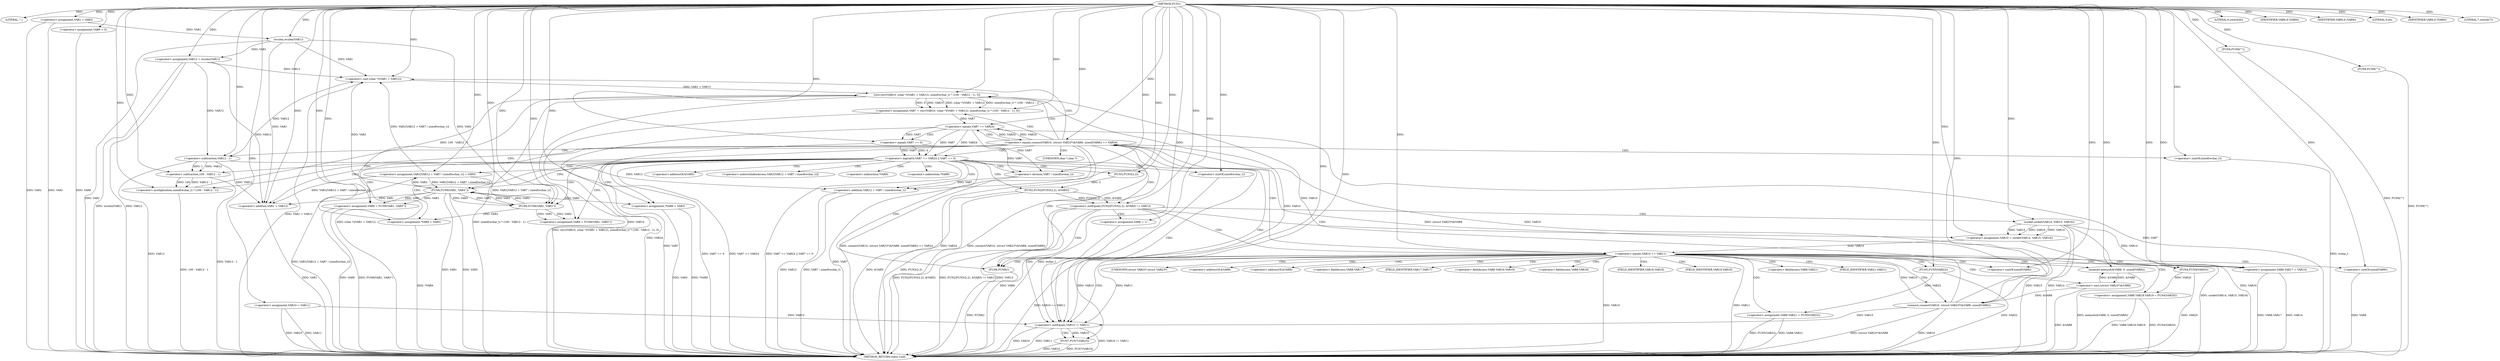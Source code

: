 digraph FUN1 {  
"1000100" [label = "(METHOD,FUN1)" ]
"1000283" [label = "(METHOD_RETURN,static void)" ]
"1000103" [label = "(LITERAL,\"\",)" ]
"1000104" [label = "(<operator>.assignment,VAR1 = VAR2)" ]
"1000108" [label = "(LITERAL,6,switch(6))" ]
"1000114" [label = "(<operator>.assignment,VAR6 = 0)" ]
"1000121" [label = "(<operator>.assignment,VAR10 = VAR11)" ]
"1000125" [label = "(<operator>.assignment,VAR12 = wcslen(VAR1))" ]
"1000127" [label = "(wcslen,wcslen(VAR1))" ]
"1000132" [label = "(<operator>.notEquals,FUN2(FUN3(2,2), &VAR5) != VAR13)" ]
"1000133" [label = "(FUN2,FUN2(FUN3(2,2), &VAR5))" ]
"1000134" [label = "(FUN3,FUN3(2,2))" ]
"1000142" [label = "(<operator>.assignment,VAR6 = 1)" ]
"1000145" [label = "(<operator>.assignment,VAR10 = socket(VAR14, VAR15, VAR16))" ]
"1000147" [label = "(socket,socket(VAR14, VAR15, VAR16))" ]
"1000152" [label = "(<operator>.equals,VAR10 == VAR11)" ]
"1000157" [label = "(memset,memset(&VAR8, 0, sizeof(VAR8)))" ]
"1000161" [label = "(<operator>.sizeOf,sizeof(VAR8))" ]
"1000163" [label = "(<operator>.assignment,VAR8.VAR17 = VAR14)" ]
"1000168" [label = "(<operator>.assignment,VAR8.VAR18.VAR19 = FUN4(VAR20))" ]
"1000174" [label = "(FUN4,FUN4(VAR20))" ]
"1000176" [label = "(<operator>.assignment,VAR8.VAR21 = FUN5(VAR22))" ]
"1000180" [label = "(FUN5,FUN5(VAR22))" ]
"1000183" [label = "(<operator>.equals,connect(VAR10, (struct VAR23*)&VAR8, sizeof(VAR8)) == VAR24)" ]
"1000184" [label = "(connect,connect(VAR10, (struct VAR23*)&VAR8, sizeof(VAR8)))" ]
"1000186" [label = "(<operator>.cast,(struct VAR23*)&VAR8)" ]
"1000190" [label = "(<operator>.sizeOf,sizeof(VAR8))" ]
"1000195" [label = "(<operator>.assignment,VAR7 = recv(VAR10, (char *)(VAR1 + VAR12), sizeof(wchar_t) * (100 - VAR12 - 1), 0))" ]
"1000197" [label = "(recv,recv(VAR10, (char *)(VAR1 + VAR12), sizeof(wchar_t) * (100 - VAR12 - 1), 0))" ]
"1000199" [label = "(<operator>.cast,(char *)(VAR1 + VAR12))" ]
"1000201" [label = "(<operator>.addition,VAR1 + VAR12)" ]
"1000204" [label = "(<operator>.multiplication,sizeof(wchar_t) * (100 - VAR12 - 1))" ]
"1000205" [label = "(<operator>.sizeOf,sizeof(wchar_t))" ]
"1000207" [label = "(<operator>.subtraction,100 - VAR12 - 1)" ]
"1000209" [label = "(<operator>.subtraction,VAR12 - 1)" ]
"1000214" [label = "(<operator>.logicalOr,VAR7 == VAR24 || VAR7 == 0)" ]
"1000215" [label = "(<operator>.equals,VAR7 == VAR24)" ]
"1000218" [label = "(<operator>.equals,VAR7 == 0)" ]
"1000223" [label = "(<operator>.assignment,VAR1[VAR12 + VAR7 / sizeof(wchar_t)] = VAR3)" ]
"1000226" [label = "(<operator>.addition,VAR12 + VAR7 / sizeof(wchar_t))" ]
"1000228" [label = "(<operator>.division,VAR7 / sizeof(wchar_t))" ]
"1000230" [label = "(<operator>.sizeOf,sizeof(wchar_t))" ]
"1000233" [label = "(<operator>.assignment,VAR9 = FUN6(VAR1, VAR3''))" ]
"1000235" [label = "(FUN6,FUN6(VAR1, VAR3''))" ]
"1000239" [label = "(IDENTIFIER,VAR9,if (VAR9))" ]
"1000241" [label = "(<operator>.assignment,*VAR9 = VAR3)" ]
"1000245" [label = "(<operator>.assignment,VAR9 = FUN6(VAR1, VAR3''))" ]
"1000247" [label = "(FUN6,FUN6(VAR1, VAR3''))" ]
"1000251" [label = "(IDENTIFIER,VAR9,if (VAR9))" ]
"1000253" [label = "(<operator>.assignment,*VAR9 = VAR3)" ]
"1000257" [label = "(LITERAL,0,do)" ]
"1000259" [label = "(<operator>.notEquals,VAR10 != VAR11)" ]
"1000263" [label = "(FUN7,FUN7(VAR10))" ]
"1000266" [label = "(IDENTIFIER,VAR6,if (VAR6))" ]
"1000268" [label = "(FUN8,FUN8())" ]
"1000271" [label = "(FUN9,FUN9(\"\"))" ]
"1000275" [label = "(LITERAL,7,switch(7))" ]
"1000280" [label = "(FUN9,FUN9(\"\"))" ]
"1000137" [label = "(<operator>.addressOf,&VAR5)" ]
"1000158" [label = "(<operator>.addressOf,&VAR8)" ]
"1000164" [label = "(<operator>.fieldAccess,VAR8.VAR17)" ]
"1000166" [label = "(FIELD_IDENTIFIER,VAR17,VAR17)" ]
"1000169" [label = "(<operator>.fieldAccess,VAR8.VAR18.VAR19)" ]
"1000170" [label = "(<operator>.fieldAccess,VAR8.VAR18)" ]
"1000172" [label = "(FIELD_IDENTIFIER,VAR18,VAR18)" ]
"1000173" [label = "(FIELD_IDENTIFIER,VAR19,VAR19)" ]
"1000177" [label = "(<operator>.fieldAccess,VAR8.VAR21)" ]
"1000179" [label = "(FIELD_IDENTIFIER,VAR21,VAR21)" ]
"1000187" [label = "(UNKNOWN,struct VAR23*,struct VAR23*)" ]
"1000188" [label = "(<operator>.addressOf,&VAR8)" ]
"1000200" [label = "(UNKNOWN,char *,char *)" ]
"1000224" [label = "(<operator>.indirectIndexAccess,VAR1[VAR12 + VAR7 / sizeof(wchar_t)])" ]
"1000242" [label = "(<operator>.indirection,*VAR9)" ]
"1000254" [label = "(<operator>.indirection,*VAR9)" ]
  "1000184" -> "1000283"  [ label = "DDG: VAR10"] 
  "1000209" -> "1000283"  [ label = "DDG: VAR12"] 
  "1000180" -> "1000283"  [ label = "DDG: VAR22"] 
  "1000230" -> "1000283"  [ label = "DDG: wchar_t"] 
  "1000132" -> "1000283"  [ label = "DDG: FUN2(FUN3(2,2), &VAR5)"] 
  "1000152" -> "1000283"  [ label = "DDG: VAR11"] 
  "1000259" -> "1000283"  [ label = "DDG: VAR10 != VAR11"] 
  "1000186" -> "1000283"  [ label = "DDG: &VAR8"] 
  "1000247" -> "1000283"  [ label = "DDG: VAR1"] 
  "1000163" -> "1000283"  [ label = "DDG: VAR8.VAR17"] 
  "1000259" -> "1000283"  [ label = "DDG: VAR10"] 
  "1000184" -> "1000283"  [ label = "DDG: (struct VAR23*)&VAR8"] 
  "1000125" -> "1000283"  [ label = "DDG: VAR12"] 
  "1000199" -> "1000283"  [ label = "DDG: VAR1 + VAR12"] 
  "1000226" -> "1000283"  [ label = "DDG: VAR12"] 
  "1000207" -> "1000283"  [ label = "DDG: VAR12 - 1"] 
  "1000168" -> "1000283"  [ label = "DDG: VAR8.VAR18.VAR19"] 
  "1000280" -> "1000283"  [ label = "DDG: FUN9(\"\")"] 
  "1000215" -> "1000283"  [ label = "DDG: VAR7"] 
  "1000157" -> "1000283"  [ label = "DDG: memset(&VAR8, 0, sizeof(VAR8))"] 
  "1000104" -> "1000283"  [ label = "DDG: VAR1"] 
  "1000218" -> "1000283"  [ label = "DDG: VAR7"] 
  "1000215" -> "1000283"  [ label = "DDG: VAR24"] 
  "1000226" -> "1000283"  [ label = "DDG: VAR7 / sizeof(wchar_t)"] 
  "1000214" -> "1000283"  [ label = "DDG: VAR7 == VAR24 || VAR7 == 0"] 
  "1000253" -> "1000283"  [ label = "DDG: *VAR9"] 
  "1000205" -> "1000283"  [ label = "DDG: wchar_t"] 
  "1000121" -> "1000283"  [ label = "DDG: VAR11"] 
  "1000132" -> "1000283"  [ label = "DDG: FUN2(FUN3(2,2), &VAR5) != VAR13"] 
  "1000132" -> "1000283"  [ label = "DDG: VAR13"] 
  "1000183" -> "1000283"  [ label = "DDG: connect(VAR10, (struct VAR23*)&VAR8, sizeof(VAR8))"] 
  "1000152" -> "1000283"  [ label = "DDG: VAR10 == VAR11"] 
  "1000268" -> "1000283"  [ label = "DDG: FUN8()"] 
  "1000228" -> "1000283"  [ label = "DDG: VAR7"] 
  "1000163" -> "1000283"  [ label = "DDG: VAR14"] 
  "1000133" -> "1000283"  [ label = "DDG: FUN3(2,2)"] 
  "1000190" -> "1000283"  [ label = "DDG: VAR8"] 
  "1000114" -> "1000283"  [ label = "DDG: VAR6"] 
  "1000263" -> "1000283"  [ label = "DDG: FUN7(VAR10)"] 
  "1000176" -> "1000283"  [ label = "DDG: FUN5(VAR22)"] 
  "1000263" -> "1000283"  [ label = "DDG: VAR10"] 
  "1000214" -> "1000283"  [ label = "DDG: VAR7 == 0"] 
  "1000147" -> "1000283"  [ label = "DDG: VAR15"] 
  "1000147" -> "1000283"  [ label = "DDG: VAR14"] 
  "1000204" -> "1000283"  [ label = "DDG: 100 - VAR12 - 1"] 
  "1000125" -> "1000283"  [ label = "DDG: wcslen(VAR1)"] 
  "1000152" -> "1000283"  [ label = "DDG: VAR10"] 
  "1000195" -> "1000283"  [ label = "DDG: recv(VAR10, (char *)(VAR1 + VAR12), sizeof(wchar_t) * (100 - VAR12 - 1), 0)"] 
  "1000197" -> "1000283"  [ label = "DDG: (char *)(VAR1 + VAR12)"] 
  "1000121" -> "1000283"  [ label = "DDG: VAR10"] 
  "1000241" -> "1000283"  [ label = "DDG: *VAR9"] 
  "1000142" -> "1000283"  [ label = "DDG: VAR6"] 
  "1000214" -> "1000283"  [ label = "DDG: VAR7 == VAR24"] 
  "1000176" -> "1000283"  [ label = "DDG: VAR8.VAR21"] 
  "1000147" -> "1000283"  [ label = "DDG: VAR16"] 
  "1000259" -> "1000283"  [ label = "DDG: VAR11"] 
  "1000127" -> "1000283"  [ label = "DDG: VAR1"] 
  "1000253" -> "1000283"  [ label = "DDG: VAR3"] 
  "1000245" -> "1000283"  [ label = "DDG: VAR9"] 
  "1000145" -> "1000283"  [ label = "DDG: socket(VAR14, VAR15, VAR16)"] 
  "1000271" -> "1000283"  [ label = "DDG: FUN9(\"\")"] 
  "1000183" -> "1000283"  [ label = "DDG: connect(VAR10, (struct VAR23*)&VAR8, sizeof(VAR8)) == VAR24"] 
  "1000183" -> "1000283"  [ label = "DDG: VAR24"] 
  "1000168" -> "1000283"  [ label = "DDG: FUN4(VAR20)"] 
  "1000133" -> "1000283"  [ label = "DDG: &VAR5"] 
  "1000104" -> "1000283"  [ label = "DDG: VAR2"] 
  "1000174" -> "1000283"  [ label = "DDG: VAR20"] 
  "1000245" -> "1000283"  [ label = "DDG: FUN6(VAR1, VAR3'')"] 
  "1000247" -> "1000283"  [ label = "DDG: VAR3"] 
  "1000223" -> "1000283"  [ label = "DDG: VAR1[VAR12 + VAR7 / sizeof(wchar_t)]"] 
  "1000201" -> "1000283"  [ label = "DDG: VAR1"] 
  "1000197" -> "1000283"  [ label = "DDG: sizeof(wchar_t) * (100 - VAR12 - 1)"] 
  "1000197" -> "1000283"  [ label = "DDG: VAR10"] 
  "1000100" -> "1000103"  [ label = "DDG: "] 
  "1000100" -> "1000104"  [ label = "DDG: "] 
  "1000100" -> "1000108"  [ label = "DDG: "] 
  "1000100" -> "1000114"  [ label = "DDG: "] 
  "1000100" -> "1000121"  [ label = "DDG: "] 
  "1000127" -> "1000125"  [ label = "DDG: VAR1"] 
  "1000100" -> "1000125"  [ label = "DDG: "] 
  "1000104" -> "1000127"  [ label = "DDG: VAR1"] 
  "1000100" -> "1000127"  [ label = "DDG: "] 
  "1000133" -> "1000132"  [ label = "DDG: FUN3(2,2)"] 
  "1000133" -> "1000132"  [ label = "DDG: &VAR5"] 
  "1000134" -> "1000133"  [ label = "DDG: 2"] 
  "1000100" -> "1000134"  [ label = "DDG: "] 
  "1000100" -> "1000132"  [ label = "DDG: "] 
  "1000100" -> "1000142"  [ label = "DDG: "] 
  "1000147" -> "1000145"  [ label = "DDG: VAR14"] 
  "1000147" -> "1000145"  [ label = "DDG: VAR15"] 
  "1000147" -> "1000145"  [ label = "DDG: VAR16"] 
  "1000100" -> "1000145"  [ label = "DDG: "] 
  "1000100" -> "1000147"  [ label = "DDG: "] 
  "1000145" -> "1000152"  [ label = "DDG: VAR10"] 
  "1000100" -> "1000152"  [ label = "DDG: "] 
  "1000186" -> "1000157"  [ label = "DDG: &VAR8"] 
  "1000100" -> "1000157"  [ label = "DDG: "] 
  "1000100" -> "1000161"  [ label = "DDG: "] 
  "1000147" -> "1000163"  [ label = "DDG: VAR14"] 
  "1000100" -> "1000163"  [ label = "DDG: "] 
  "1000174" -> "1000168"  [ label = "DDG: VAR20"] 
  "1000100" -> "1000174"  [ label = "DDG: "] 
  "1000180" -> "1000176"  [ label = "DDG: VAR22"] 
  "1000100" -> "1000180"  [ label = "DDG: "] 
  "1000184" -> "1000183"  [ label = "DDG: VAR10"] 
  "1000184" -> "1000183"  [ label = "DDG: (struct VAR23*)&VAR8"] 
  "1000152" -> "1000184"  [ label = "DDG: VAR10"] 
  "1000100" -> "1000184"  [ label = "DDG: "] 
  "1000186" -> "1000184"  [ label = "DDG: &VAR8"] 
  "1000157" -> "1000186"  [ label = "DDG: &VAR8"] 
  "1000100" -> "1000190"  [ label = "DDG: "] 
  "1000215" -> "1000183"  [ label = "DDG: VAR24"] 
  "1000100" -> "1000183"  [ label = "DDG: "] 
  "1000197" -> "1000195"  [ label = "DDG: VAR10"] 
  "1000197" -> "1000195"  [ label = "DDG: (char *)(VAR1 + VAR12)"] 
  "1000197" -> "1000195"  [ label = "DDG: sizeof(wchar_t) * (100 - VAR12 - 1)"] 
  "1000197" -> "1000195"  [ label = "DDG: 0"] 
  "1000100" -> "1000195"  [ label = "DDG: "] 
  "1000184" -> "1000197"  [ label = "DDG: VAR10"] 
  "1000100" -> "1000197"  [ label = "DDG: "] 
  "1000199" -> "1000197"  [ label = "DDG: VAR1 + VAR12"] 
  "1000247" -> "1000199"  [ label = "DDG: VAR1"] 
  "1000127" -> "1000199"  [ label = "DDG: VAR1"] 
  "1000223" -> "1000199"  [ label = "DDG: VAR1[VAR12 + VAR7 / sizeof(wchar_t)]"] 
  "1000100" -> "1000199"  [ label = "DDG: "] 
  "1000125" -> "1000199"  [ label = "DDG: VAR12"] 
  "1000209" -> "1000199"  [ label = "DDG: VAR12"] 
  "1000247" -> "1000201"  [ label = "DDG: VAR1"] 
  "1000127" -> "1000201"  [ label = "DDG: VAR1"] 
  "1000223" -> "1000201"  [ label = "DDG: VAR1[VAR12 + VAR7 / sizeof(wchar_t)]"] 
  "1000100" -> "1000201"  [ label = "DDG: "] 
  "1000125" -> "1000201"  [ label = "DDG: VAR12"] 
  "1000209" -> "1000201"  [ label = "DDG: VAR12"] 
  "1000204" -> "1000197"  [ label = "DDG: 100 - VAR12 - 1"] 
  "1000100" -> "1000204"  [ label = "DDG: "] 
  "1000100" -> "1000205"  [ label = "DDG: "] 
  "1000207" -> "1000204"  [ label = "DDG: 100"] 
  "1000207" -> "1000204"  [ label = "DDG: VAR12 - 1"] 
  "1000100" -> "1000207"  [ label = "DDG: "] 
  "1000209" -> "1000207"  [ label = "DDG: VAR12"] 
  "1000209" -> "1000207"  [ label = "DDG: 1"] 
  "1000100" -> "1000209"  [ label = "DDG: "] 
  "1000125" -> "1000209"  [ label = "DDG: VAR12"] 
  "1000215" -> "1000214"  [ label = "DDG: VAR7"] 
  "1000215" -> "1000214"  [ label = "DDG: VAR24"] 
  "1000195" -> "1000215"  [ label = "DDG: VAR7"] 
  "1000100" -> "1000215"  [ label = "DDG: "] 
  "1000183" -> "1000215"  [ label = "DDG: VAR24"] 
  "1000218" -> "1000214"  [ label = "DDG: VAR7"] 
  "1000218" -> "1000214"  [ label = "DDG: 0"] 
  "1000215" -> "1000218"  [ label = "DDG: VAR7"] 
  "1000100" -> "1000218"  [ label = "DDG: "] 
  "1000247" -> "1000223"  [ label = "DDG: VAR3"] 
  "1000100" -> "1000223"  [ label = "DDG: "] 
  "1000209" -> "1000226"  [ label = "DDG: VAR12"] 
  "1000100" -> "1000226"  [ label = "DDG: "] 
  "1000228" -> "1000226"  [ label = "DDG: VAR7"] 
  "1000215" -> "1000228"  [ label = "DDG: VAR7"] 
  "1000218" -> "1000228"  [ label = "DDG: VAR7"] 
  "1000100" -> "1000228"  [ label = "DDG: "] 
  "1000100" -> "1000230"  [ label = "DDG: "] 
  "1000235" -> "1000233"  [ label = "DDG: VAR1"] 
  "1000235" -> "1000233"  [ label = "DDG: VAR3"] 
  "1000100" -> "1000233"  [ label = "DDG: "] 
  "1000223" -> "1000235"  [ label = "DDG: VAR1[VAR12 + VAR7 / sizeof(wchar_t)]"] 
  "1000100" -> "1000235"  [ label = "DDG: "] 
  "1000247" -> "1000235"  [ label = "DDG: VAR1"] 
  "1000127" -> "1000235"  [ label = "DDG: VAR1"] 
  "1000247" -> "1000235"  [ label = "DDG: VAR3"] 
  "1000100" -> "1000239"  [ label = "DDG: "] 
  "1000235" -> "1000241"  [ label = "DDG: VAR3"] 
  "1000100" -> "1000241"  [ label = "DDG: "] 
  "1000247" -> "1000245"  [ label = "DDG: VAR1"] 
  "1000247" -> "1000245"  [ label = "DDG: VAR3"] 
  "1000100" -> "1000245"  [ label = "DDG: "] 
  "1000235" -> "1000247"  [ label = "DDG: VAR1"] 
  "1000223" -> "1000247"  [ label = "DDG: VAR1[VAR12 + VAR7 / sizeof(wchar_t)]"] 
  "1000100" -> "1000247"  [ label = "DDG: "] 
  "1000235" -> "1000247"  [ label = "DDG: VAR3"] 
  "1000100" -> "1000251"  [ label = "DDG: "] 
  "1000247" -> "1000253"  [ label = "DDG: VAR3"] 
  "1000100" -> "1000253"  [ label = "DDG: "] 
  "1000100" -> "1000257"  [ label = "DDG: "] 
  "1000184" -> "1000259"  [ label = "DDG: VAR10"] 
  "1000152" -> "1000259"  [ label = "DDG: VAR10"] 
  "1000121" -> "1000259"  [ label = "DDG: VAR10"] 
  "1000197" -> "1000259"  [ label = "DDG: VAR10"] 
  "1000100" -> "1000259"  [ label = "DDG: "] 
  "1000152" -> "1000259"  [ label = "DDG: VAR11"] 
  "1000259" -> "1000263"  [ label = "DDG: VAR10"] 
  "1000100" -> "1000263"  [ label = "DDG: "] 
  "1000100" -> "1000266"  [ label = "DDG: "] 
  "1000100" -> "1000268"  [ label = "DDG: "] 
  "1000100" -> "1000271"  [ label = "DDG: "] 
  "1000100" -> "1000275"  [ label = "DDG: "] 
  "1000100" -> "1000280"  [ label = "DDG: "] 
  "1000132" -> "1000142"  [ label = "CDG: "] 
  "1000132" -> "1000145"  [ label = "CDG: "] 
  "1000132" -> "1000152"  [ label = "CDG: "] 
  "1000132" -> "1000147"  [ label = "CDG: "] 
  "1000132" -> "1000259"  [ label = "CDG: "] 
  "1000132" -> "1000268"  [ label = "CDG: "] 
  "1000152" -> "1000164"  [ label = "CDG: "] 
  "1000152" -> "1000174"  [ label = "CDG: "] 
  "1000152" -> "1000161"  [ label = "CDG: "] 
  "1000152" -> "1000166"  [ label = "CDG: "] 
  "1000152" -> "1000180"  [ label = "CDG: "] 
  "1000152" -> "1000183"  [ label = "CDG: "] 
  "1000152" -> "1000157"  [ label = "CDG: "] 
  "1000152" -> "1000188"  [ label = "CDG: "] 
  "1000152" -> "1000190"  [ label = "CDG: "] 
  "1000152" -> "1000179"  [ label = "CDG: "] 
  "1000152" -> "1000176"  [ label = "CDG: "] 
  "1000152" -> "1000187"  [ label = "CDG: "] 
  "1000152" -> "1000186"  [ label = "CDG: "] 
  "1000152" -> "1000172"  [ label = "CDG: "] 
  "1000152" -> "1000169"  [ label = "CDG: "] 
  "1000152" -> "1000163"  [ label = "CDG: "] 
  "1000152" -> "1000168"  [ label = "CDG: "] 
  "1000152" -> "1000173"  [ label = "CDG: "] 
  "1000152" -> "1000158"  [ label = "CDG: "] 
  "1000152" -> "1000170"  [ label = "CDG: "] 
  "1000152" -> "1000184"  [ label = "CDG: "] 
  "1000152" -> "1000177"  [ label = "CDG: "] 
  "1000152" -> "1000259"  [ label = "CDG: "] 
  "1000152" -> "1000268"  [ label = "CDG: "] 
  "1000183" -> "1000200"  [ label = "CDG: "] 
  "1000183" -> "1000199"  [ label = "CDG: "] 
  "1000183" -> "1000197"  [ label = "CDG: "] 
  "1000183" -> "1000204"  [ label = "CDG: "] 
  "1000183" -> "1000214"  [ label = "CDG: "] 
  "1000183" -> "1000201"  [ label = "CDG: "] 
  "1000183" -> "1000195"  [ label = "CDG: "] 
  "1000183" -> "1000215"  [ label = "CDG: "] 
  "1000183" -> "1000207"  [ label = "CDG: "] 
  "1000183" -> "1000205"  [ label = "CDG: "] 
  "1000183" -> "1000209"  [ label = "CDG: "] 
  "1000183" -> "1000259"  [ label = "CDG: "] 
  "1000183" -> "1000268"  [ label = "CDG: "] 
  "1000214" -> "1000233"  [ label = "CDG: "] 
  "1000214" -> "1000235"  [ label = "CDG: "] 
  "1000214" -> "1000224"  [ label = "CDG: "] 
  "1000214" -> "1000245"  [ label = "CDG: "] 
  "1000214" -> "1000226"  [ label = "CDG: "] 
  "1000214" -> "1000247"  [ label = "CDG: "] 
  "1000214" -> "1000230"  [ label = "CDG: "] 
  "1000214" -> "1000223"  [ label = "CDG: "] 
  "1000214" -> "1000228"  [ label = "CDG: "] 
  "1000214" -> "1000254"  [ label = "CDG: "] 
  "1000214" -> "1000253"  [ label = "CDG: "] 
  "1000214" -> "1000259"  [ label = "CDG: "] 
  "1000214" -> "1000268"  [ label = "CDG: "] 
  "1000214" -> "1000242"  [ label = "CDG: "] 
  "1000214" -> "1000241"  [ label = "CDG: "] 
  "1000214" -> "1000133"  [ label = "CDG: "] 
  "1000214" -> "1000132"  [ label = "CDG: "] 
  "1000214" -> "1000137"  [ label = "CDG: "] 
  "1000214" -> "1000134"  [ label = "CDG: "] 
  "1000215" -> "1000218"  [ label = "CDG: "] 
  "1000259" -> "1000263"  [ label = "CDG: "] 
}
